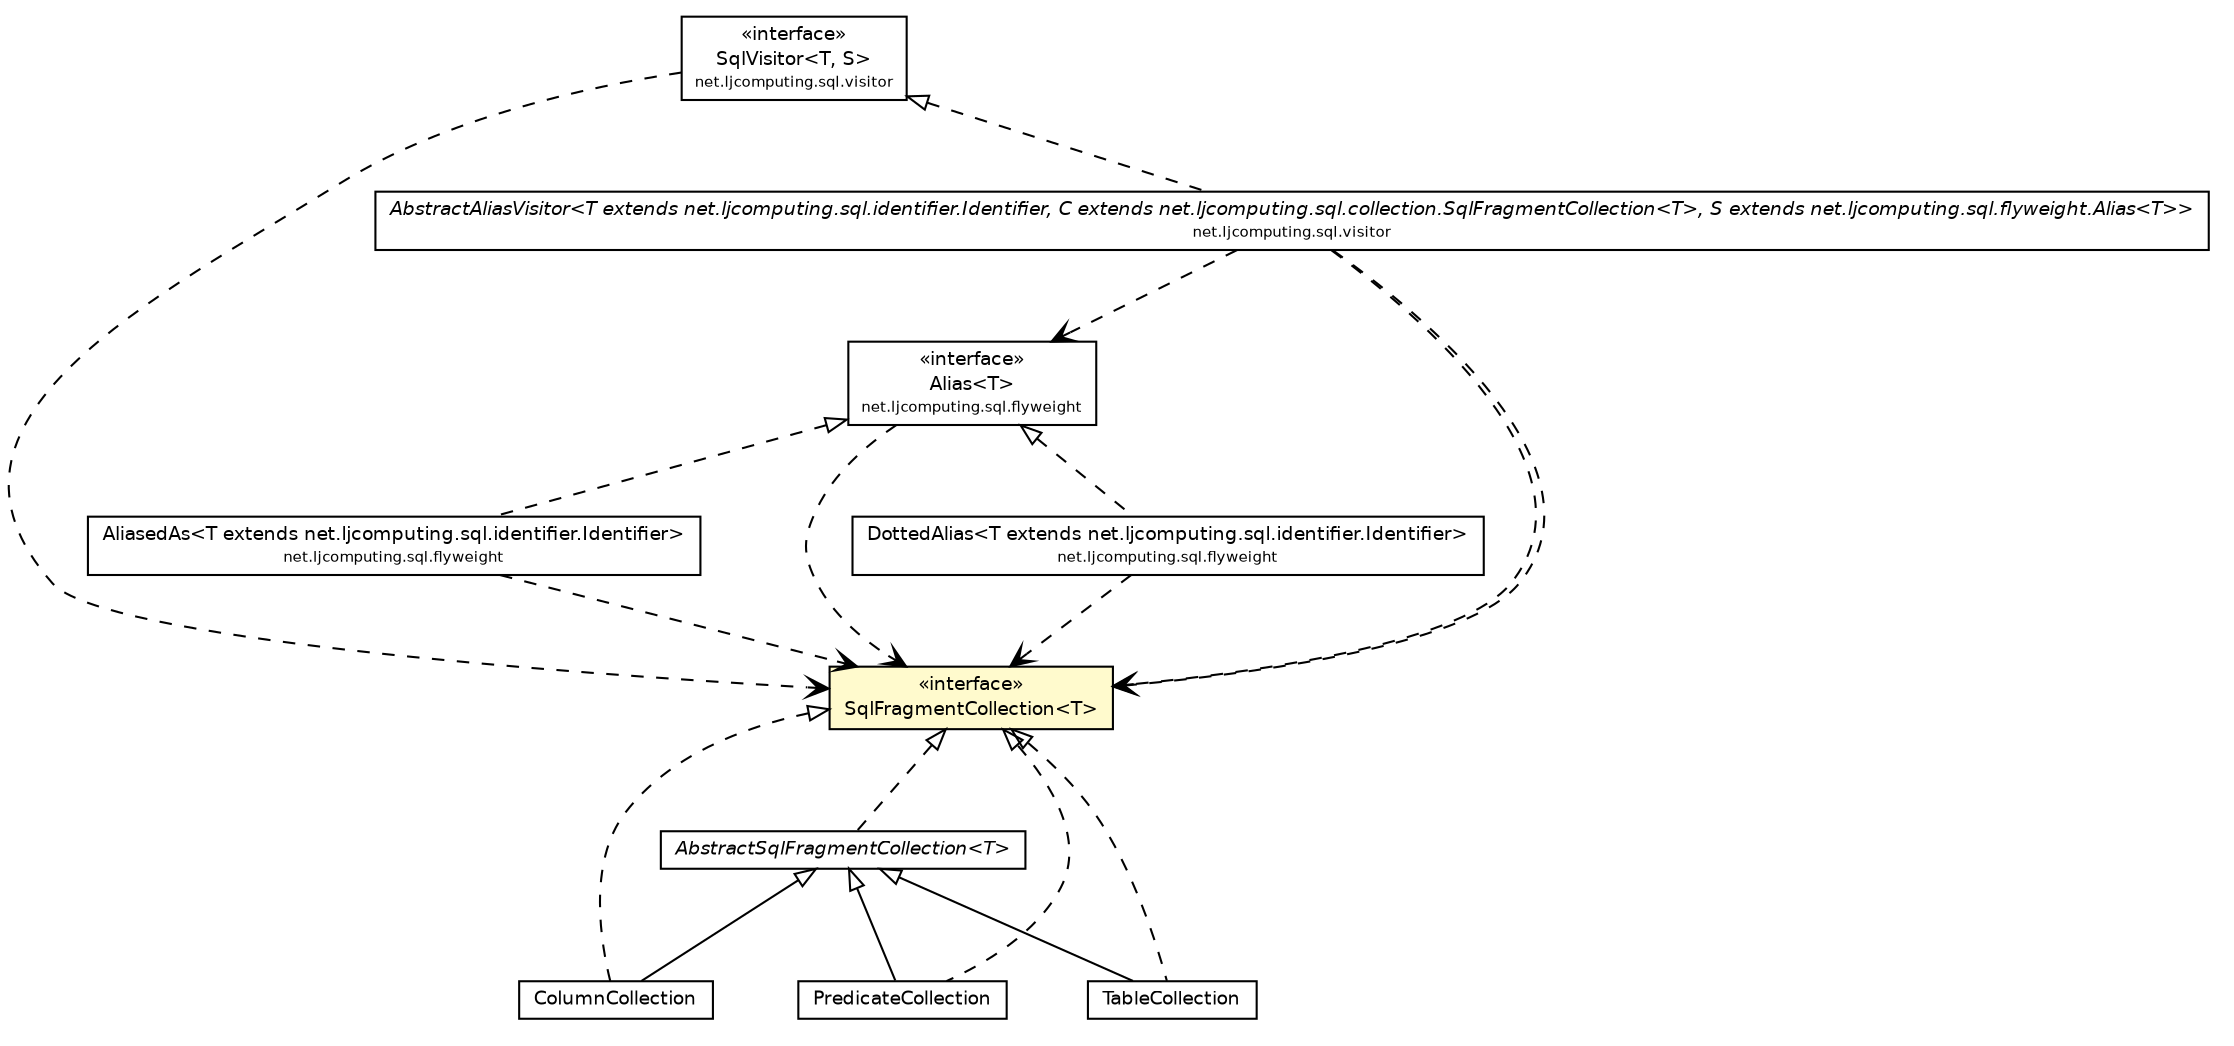 #!/usr/local/bin/dot
#
# Class diagram 
# Generated by UMLGraph version R5_6 (http://www.umlgraph.org/)
#

digraph G {
	edge [fontname="Helvetica",fontsize=10,labelfontname="Helvetica",labelfontsize=10];
	node [fontname="Helvetica",fontsize=10,shape=plaintext];
	nodesep=0.25;
	ranksep=0.5;
	// net.ljcomputing.sql.visitor.SqlVisitor<T, S>
	c967 [label=<<table title="net.ljcomputing.sql.visitor.SqlVisitor" border="0" cellborder="1" cellspacing="0" cellpadding="2" port="p" href="../visitor/SqlVisitor.html">
		<tr><td><table border="0" cellspacing="0" cellpadding="1">
<tr><td align="center" balign="center"> &#171;interface&#187; </td></tr>
<tr><td align="center" balign="center"> SqlVisitor&lt;T, S&gt; </td></tr>
<tr><td align="center" balign="center"><font point-size="7.0"> net.ljcomputing.sql.visitor </font></td></tr>
		</table></td></tr>
		</table>>, URL="../visitor/SqlVisitor.html", fontname="Helvetica", fontcolor="black", fontsize=9.0];
	// net.ljcomputing.sql.visitor.AbstractAliasVisitor<T extends net.ljcomputing.sql.identifier.Identifier, C extends net.ljcomputing.sql.collection.SqlFragmentCollection<T>, S extends net.ljcomputing.sql.flyweight.Alias<T>>
	c970 [label=<<table title="net.ljcomputing.sql.visitor.AbstractAliasVisitor" border="0" cellborder="1" cellspacing="0" cellpadding="2" port="p" href="../visitor/AbstractAliasVisitor.html">
		<tr><td><table border="0" cellspacing="0" cellpadding="1">
<tr><td align="center" balign="center"><font face="Helvetica-Oblique"> AbstractAliasVisitor&lt;T extends net.ljcomputing.sql.identifier.Identifier, C extends net.ljcomputing.sql.collection.SqlFragmentCollection&lt;T&gt;, S extends net.ljcomputing.sql.flyweight.Alias&lt;T&gt;&gt; </font></td></tr>
<tr><td align="center" balign="center"><font point-size="7.0"> net.ljcomputing.sql.visitor </font></td></tr>
		</table></td></tr>
		</table>>, URL="../visitor/AbstractAliasVisitor.html", fontname="Helvetica", fontcolor="black", fontsize=9.0];
	// net.ljcomputing.sql.collection.AbstractSqlFragmentCollection<T>
	c972 [label=<<table title="net.ljcomputing.sql.collection.AbstractSqlFragmentCollection" border="0" cellborder="1" cellspacing="0" cellpadding="2" port="p" href="./AbstractSqlFragmentCollection.html">
		<tr><td><table border="0" cellspacing="0" cellpadding="1">
<tr><td align="center" balign="center"><font face="Helvetica-Oblique"> AbstractSqlFragmentCollection&lt;T&gt; </font></td></tr>
		</table></td></tr>
		</table>>, URL="./AbstractSqlFragmentCollection.html", fontname="Helvetica", fontcolor="black", fontsize=9.0];
	// net.ljcomputing.sql.collection.SqlFragmentCollection<T>
	c975 [label=<<table title="net.ljcomputing.sql.collection.SqlFragmentCollection" border="0" cellborder="1" cellspacing="0" cellpadding="2" port="p" bgcolor="lemonChiffon" href="./SqlFragmentCollection.html">
		<tr><td><table border="0" cellspacing="0" cellpadding="1">
<tr><td align="center" balign="center"> &#171;interface&#187; </td></tr>
<tr><td align="center" balign="center"> SqlFragmentCollection&lt;T&gt; </td></tr>
		</table></td></tr>
		</table>>, URL="./SqlFragmentCollection.html", fontname="Helvetica", fontcolor="black", fontsize=9.0];
	// net.ljcomputing.sql.collection.ColumnCollection
	c976 [label=<<table title="net.ljcomputing.sql.collection.ColumnCollection" border="0" cellborder="1" cellspacing="0" cellpadding="2" port="p" href="./ColumnCollection.html">
		<tr><td><table border="0" cellspacing="0" cellpadding="1">
<tr><td align="center" balign="center"> ColumnCollection </td></tr>
		</table></td></tr>
		</table>>, URL="./ColumnCollection.html", fontname="Helvetica", fontcolor="black", fontsize=9.0];
	// net.ljcomputing.sql.collection.PredicateCollection
	c977 [label=<<table title="net.ljcomputing.sql.collection.PredicateCollection" border="0" cellborder="1" cellspacing="0" cellpadding="2" port="p" href="./PredicateCollection.html">
		<tr><td><table border="0" cellspacing="0" cellpadding="1">
<tr><td align="center" balign="center"> PredicateCollection </td></tr>
		</table></td></tr>
		</table>>, URL="./PredicateCollection.html", fontname="Helvetica", fontcolor="black", fontsize=9.0];
	// net.ljcomputing.sql.collection.TableCollection
	c978 [label=<<table title="net.ljcomputing.sql.collection.TableCollection" border="0" cellborder="1" cellspacing="0" cellpadding="2" port="p" href="./TableCollection.html">
		<tr><td><table border="0" cellspacing="0" cellpadding="1">
<tr><td align="center" balign="center"> TableCollection </td></tr>
		</table></td></tr>
		</table>>, URL="./TableCollection.html", fontname="Helvetica", fontcolor="black", fontsize=9.0];
	// net.ljcomputing.sql.flyweight.DottedAlias<T extends net.ljcomputing.sql.identifier.Identifier>
	c986 [label=<<table title="net.ljcomputing.sql.flyweight.DottedAlias" border="0" cellborder="1" cellspacing="0" cellpadding="2" port="p" href="../flyweight/DottedAlias.html">
		<tr><td><table border="0" cellspacing="0" cellpadding="1">
<tr><td align="center" balign="center"> DottedAlias&lt;T extends net.ljcomputing.sql.identifier.Identifier&gt; </td></tr>
<tr><td align="center" balign="center"><font point-size="7.0"> net.ljcomputing.sql.flyweight </font></td></tr>
		</table></td></tr>
		</table>>, URL="../flyweight/DottedAlias.html", fontname="Helvetica", fontcolor="black", fontsize=9.0];
	// net.ljcomputing.sql.flyweight.AliasedAs<T extends net.ljcomputing.sql.identifier.Identifier>
	c987 [label=<<table title="net.ljcomputing.sql.flyweight.AliasedAs" border="0" cellborder="1" cellspacing="0" cellpadding="2" port="p" href="../flyweight/AliasedAs.html">
		<tr><td><table border="0" cellspacing="0" cellpadding="1">
<tr><td align="center" balign="center"> AliasedAs&lt;T extends net.ljcomputing.sql.identifier.Identifier&gt; </td></tr>
<tr><td align="center" balign="center"><font point-size="7.0"> net.ljcomputing.sql.flyweight </font></td></tr>
		</table></td></tr>
		</table>>, URL="../flyweight/AliasedAs.html", fontname="Helvetica", fontcolor="black", fontsize=9.0];
	// net.ljcomputing.sql.flyweight.Alias<T>
	c988 [label=<<table title="net.ljcomputing.sql.flyweight.Alias" border="0" cellborder="1" cellspacing="0" cellpadding="2" port="p" href="../flyweight/Alias.html">
		<tr><td><table border="0" cellspacing="0" cellpadding="1">
<tr><td align="center" balign="center"> &#171;interface&#187; </td></tr>
<tr><td align="center" balign="center"> Alias&lt;T&gt; </td></tr>
<tr><td align="center" balign="center"><font point-size="7.0"> net.ljcomputing.sql.flyweight </font></td></tr>
		</table></td></tr>
		</table>>, URL="../flyweight/Alias.html", fontname="Helvetica", fontcolor="black", fontsize=9.0];
	//net.ljcomputing.sql.visitor.AbstractAliasVisitor<T extends net.ljcomputing.sql.identifier.Identifier, C extends net.ljcomputing.sql.collection.SqlFragmentCollection<T>, S extends net.ljcomputing.sql.flyweight.Alias<T>> implements net.ljcomputing.sql.visitor.SqlVisitor<T, S>
	c967:p -> c970:p [dir=back,arrowtail=empty,style=dashed];
	//net.ljcomputing.sql.collection.AbstractSqlFragmentCollection<T> implements net.ljcomputing.sql.collection.SqlFragmentCollection<T>
	c975:p -> c972:p [dir=back,arrowtail=empty,style=dashed];
	//net.ljcomputing.sql.collection.ColumnCollection extends net.ljcomputing.sql.collection.AbstractSqlFragmentCollection<net.ljcomputing.sql.identifier.column.Column>
	c972:p -> c976:p [dir=back,arrowtail=empty];
	//net.ljcomputing.sql.collection.ColumnCollection implements net.ljcomputing.sql.collection.SqlFragmentCollection<T>
	c975:p -> c976:p [dir=back,arrowtail=empty,style=dashed];
	//net.ljcomputing.sql.collection.PredicateCollection extends net.ljcomputing.sql.collection.AbstractSqlFragmentCollection<net.ljcomputing.sql.clause.Predicate>
	c972:p -> c977:p [dir=back,arrowtail=empty];
	//net.ljcomputing.sql.collection.PredicateCollection implements net.ljcomputing.sql.collection.SqlFragmentCollection<T>
	c975:p -> c977:p [dir=back,arrowtail=empty,style=dashed];
	//net.ljcomputing.sql.collection.TableCollection extends net.ljcomputing.sql.collection.AbstractSqlFragmentCollection<net.ljcomputing.sql.identifier.table.Table>
	c972:p -> c978:p [dir=back,arrowtail=empty];
	//net.ljcomputing.sql.collection.TableCollection implements net.ljcomputing.sql.collection.SqlFragmentCollection<T>
	c975:p -> c978:p [dir=back,arrowtail=empty,style=dashed];
	//net.ljcomputing.sql.flyweight.DottedAlias<T extends net.ljcomputing.sql.identifier.Identifier> implements net.ljcomputing.sql.flyweight.Alias<T>
	c988:p -> c986:p [dir=back,arrowtail=empty,style=dashed];
	//net.ljcomputing.sql.flyweight.AliasedAs<T extends net.ljcomputing.sql.identifier.Identifier> implements net.ljcomputing.sql.flyweight.Alias<T>
	c988:p -> c987:p [dir=back,arrowtail=empty,style=dashed];
	// net.ljcomputing.sql.visitor.SqlVisitor<T, S> DEPEND net.ljcomputing.sql.collection.SqlFragmentCollection<T>
	c967:p -> c975:p [taillabel="", label="", headlabel="", fontname="Helvetica", fontcolor="black", fontsize=10.0, color="black", arrowhead=open, style=dashed];
	// net.ljcomputing.sql.visitor.AbstractAliasVisitor<T extends net.ljcomputing.sql.identifier.Identifier, C extends net.ljcomputing.sql.collection.SqlFragmentCollection<T>, S extends net.ljcomputing.sql.flyweight.Alias<T>> DEPEND net.ljcomputing.sql.flyweight.Alias<T>
	c970:p -> c988:p [taillabel="", label="", headlabel="", fontname="Helvetica", fontcolor="black", fontsize=10.0, color="black", arrowhead=open, style=dashed];
	// net.ljcomputing.sql.visitor.AbstractAliasVisitor<T extends net.ljcomputing.sql.identifier.Identifier, C extends net.ljcomputing.sql.collection.SqlFragmentCollection<T>, S extends net.ljcomputing.sql.flyweight.Alias<T>> DEPEND net.ljcomputing.sql.collection.SqlFragmentCollection<T>
	c970:p -> c975:p [taillabel="", label="", headlabel="", fontname="Helvetica", fontcolor="black", fontsize=10.0, color="black", arrowhead=open, style=dashed];
	// net.ljcomputing.sql.visitor.AbstractAliasVisitor<T extends net.ljcomputing.sql.identifier.Identifier, C extends net.ljcomputing.sql.collection.SqlFragmentCollection<T>, S extends net.ljcomputing.sql.flyweight.Alias<T>> DEPEND net.ljcomputing.sql.collection.SqlFragmentCollection<T>
	c970:p -> c975:p [taillabel="", label="", headlabel="", fontname="Helvetica", fontcolor="black", fontsize=10.0, color="black", arrowhead=open, style=dashed];
	// net.ljcomputing.sql.flyweight.DottedAlias<T extends net.ljcomputing.sql.identifier.Identifier> DEPEND net.ljcomputing.sql.collection.SqlFragmentCollection<T>
	c986:p -> c975:p [taillabel="", label="", headlabel="", fontname="Helvetica", fontcolor="black", fontsize=10.0, color="black", arrowhead=open, style=dashed];
	// net.ljcomputing.sql.flyweight.AliasedAs<T extends net.ljcomputing.sql.identifier.Identifier> DEPEND net.ljcomputing.sql.collection.SqlFragmentCollection<T>
	c987:p -> c975:p [taillabel="", label="", headlabel="", fontname="Helvetica", fontcolor="black", fontsize=10.0, color="black", arrowhead=open, style=dashed];
	// net.ljcomputing.sql.flyweight.Alias<T> DEPEND net.ljcomputing.sql.collection.SqlFragmentCollection<T>
	c988:p -> c975:p [taillabel="", label="", headlabel="", fontname="Helvetica", fontcolor="black", fontsize=10.0, color="black", arrowhead=open, style=dashed];
}

